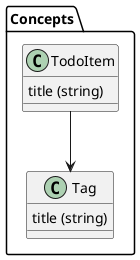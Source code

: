 @startuml

class Concepts.TodoItem {
  {field}   title (string)
}
class Concepts.Tag {
  {field}   title (string)
}

Concepts.TodoItem --> Concepts.Tag

@enduml